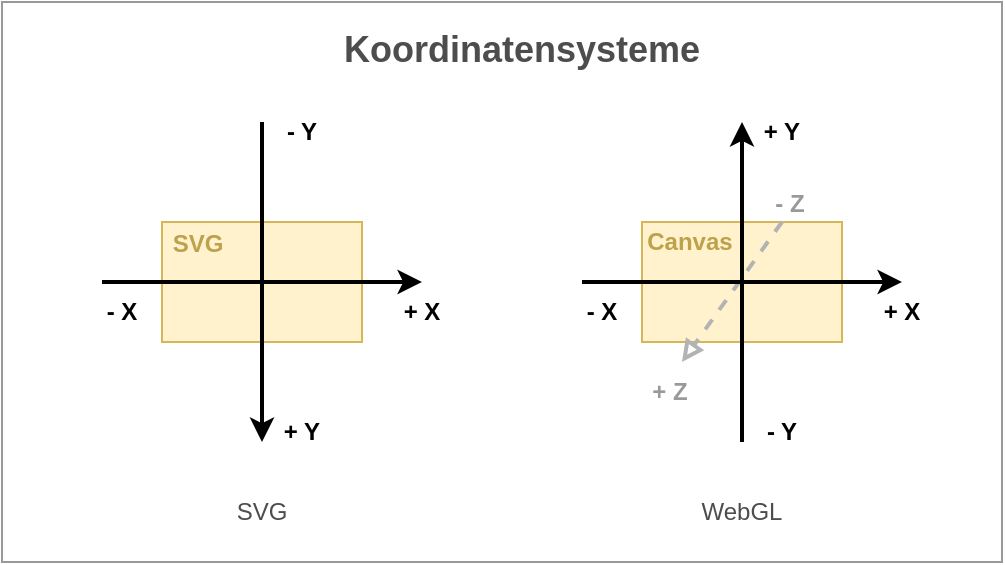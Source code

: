 <mxfile version="20.6.0" type="device"><diagram id="mTP53tYrgUnyFSVIrhn3" name="Seite-1"><mxGraphModel dx="924" dy="482" grid="1" gridSize="10" guides="1" tooltips="1" connect="1" arrows="1" fold="1" page="1" pageScale="1" pageWidth="827" pageHeight="1169" math="0" shadow="0"><root><mxCell id="0"/><mxCell id="1" parent="0"/><mxCell id="46e3bSYpnGEquglbpbRP-23" value="" style="rounded=0;whiteSpace=wrap;html=1;fontColor=#BDA14B;strokeColor=#999999;" vertex="1" parent="1"><mxGeometry x="110" y="20" width="500" height="280" as="geometry"/></mxCell><mxCell id="46e3bSYpnGEquglbpbRP-19" value="" style="rounded=0;whiteSpace=wrap;html=1;fillColor=#fff2cc;strokeColor=#d6b656;" vertex="1" parent="1"><mxGeometry x="430" y="130" width="100" height="60" as="geometry"/></mxCell><mxCell id="46e3bSYpnGEquglbpbRP-16" value="" style="rounded=0;whiteSpace=wrap;html=1;fillColor=#fff2cc;strokeColor=#d6b656;" vertex="1" parent="1"><mxGeometry x="190" y="130" width="100" height="60" as="geometry"/></mxCell><mxCell id="46e3bSYpnGEquglbpbRP-1" value="" style="endArrow=none;startArrow=classic;html=1;rounded=0;strokeWidth=2;startFill=1;endFill=0;" edge="1" parent="1"><mxGeometry width="50" height="50" relative="1" as="geometry"><mxPoint x="240" y="240" as="sourcePoint"/><mxPoint x="240" y="80" as="targetPoint"/></mxGeometry></mxCell><mxCell id="46e3bSYpnGEquglbpbRP-2" value="" style="endArrow=classic;startArrow=none;html=1;rounded=0;strokeWidth=2;startFill=0;" edge="1" parent="1"><mxGeometry width="50" height="50" relative="1" as="geometry"><mxPoint x="160" y="160" as="sourcePoint"/><mxPoint x="320" y="160" as="targetPoint"/></mxGeometry></mxCell><mxCell id="46e3bSYpnGEquglbpbRP-7" value="&lt;b&gt;- Y&lt;/b&gt;" style="text;html=1;strokeColor=none;fillColor=none;align=center;verticalAlign=middle;whiteSpace=wrap;rounded=0;" vertex="1" parent="1"><mxGeometry x="230" y="70" width="60" height="30" as="geometry"/></mxCell><mxCell id="46e3bSYpnGEquglbpbRP-8" value="&lt;b&gt;+ Y&lt;/b&gt;" style="text;html=1;strokeColor=none;fillColor=none;align=center;verticalAlign=middle;whiteSpace=wrap;rounded=0;" vertex="1" parent="1"><mxGeometry x="230" y="220" width="60" height="30" as="geometry"/></mxCell><mxCell id="46e3bSYpnGEquglbpbRP-9" value="&lt;b&gt;+ X&lt;/b&gt;" style="text;html=1;strokeColor=none;fillColor=none;align=center;verticalAlign=middle;whiteSpace=wrap;rounded=0;" vertex="1" parent="1"><mxGeometry x="290" y="160" width="60" height="30" as="geometry"/></mxCell><mxCell id="46e3bSYpnGEquglbpbRP-10" value="&lt;b&gt;- X&lt;/b&gt;" style="text;html=1;strokeColor=none;fillColor=none;align=center;verticalAlign=middle;whiteSpace=wrap;rounded=0;" vertex="1" parent="1"><mxGeometry x="140" y="160" width="60" height="30" as="geometry"/></mxCell><mxCell id="46e3bSYpnGEquglbpbRP-11" value="&lt;b&gt;+ Y&lt;/b&gt;" style="text;html=1;strokeColor=none;fillColor=none;align=center;verticalAlign=middle;whiteSpace=wrap;rounded=0;" vertex="1" parent="1"><mxGeometry x="470" y="70" width="60" height="30" as="geometry"/></mxCell><mxCell id="46e3bSYpnGEquglbpbRP-13" value="&lt;b&gt;- Y&lt;/b&gt;" style="text;html=1;strokeColor=none;fillColor=none;align=center;verticalAlign=middle;whiteSpace=wrap;rounded=0;" vertex="1" parent="1"><mxGeometry x="470" y="220" width="60" height="30" as="geometry"/></mxCell><mxCell id="46e3bSYpnGEquglbpbRP-14" value="&lt;b&gt;+ X&lt;/b&gt;" style="text;html=1;strokeColor=none;fillColor=none;align=center;verticalAlign=middle;whiteSpace=wrap;rounded=0;" vertex="1" parent="1"><mxGeometry x="530" y="160" width="60" height="30" as="geometry"/></mxCell><mxCell id="46e3bSYpnGEquglbpbRP-15" value="&lt;b&gt;- X&lt;/b&gt;" style="text;html=1;strokeColor=none;fillColor=none;align=center;verticalAlign=middle;whiteSpace=wrap;rounded=0;" vertex="1" parent="1"><mxGeometry x="380" y="160" width="60" height="30" as="geometry"/></mxCell><mxCell id="46e3bSYpnGEquglbpbRP-20" value="&lt;b&gt;&lt;font color=&quot;#bda14b&quot;&gt;SVG&lt;/font&gt;&lt;/b&gt;" style="text;html=1;strokeColor=none;fillColor=none;align=center;verticalAlign=middle;whiteSpace=wrap;rounded=0;" vertex="1" parent="1"><mxGeometry x="178" y="126" width="60" height="30" as="geometry"/></mxCell><mxCell id="46e3bSYpnGEquglbpbRP-22" value="&lt;b&gt;&lt;font color=&quot;#bda14b&quot;&gt;Canvas&lt;/font&gt;&lt;/b&gt;" style="text;html=1;strokeColor=none;fillColor=none;align=center;verticalAlign=middle;whiteSpace=wrap;rounded=0;" vertex="1" parent="1"><mxGeometry x="424" y="125" width="60" height="30" as="geometry"/></mxCell><mxCell id="46e3bSYpnGEquglbpbRP-24" value="&lt;font color=&quot;#4d4d4d&quot;&gt;WebGL&lt;/font&gt;" style="text;html=1;strokeColor=none;fillColor=none;align=center;verticalAlign=middle;whiteSpace=wrap;rounded=0;fontColor=#BDA14B;" vertex="1" parent="1"><mxGeometry x="450" y="260" width="60" height="30" as="geometry"/></mxCell><mxCell id="46e3bSYpnGEquglbpbRP-25" value="&lt;font color=&quot;#4d4d4d&quot;&gt;SVG&lt;/font&gt;" style="text;html=1;strokeColor=none;fillColor=none;align=center;verticalAlign=middle;whiteSpace=wrap;rounded=0;fontColor=#BDA14B;" vertex="1" parent="1"><mxGeometry x="210" y="260" width="60" height="30" as="geometry"/></mxCell><mxCell id="46e3bSYpnGEquglbpbRP-26" value="&lt;font style=&quot;font-size: 18px;&quot; color=&quot;#4d4d4d&quot;&gt;&lt;b&gt;Koordinatensysteme&lt;/b&gt;&lt;/font&gt;" style="text;html=1;strokeColor=none;fillColor=none;align=center;verticalAlign=middle;whiteSpace=wrap;rounded=0;fontColor=#BDA14B;" vertex="1" parent="1"><mxGeometry x="340" y="29" width="60" height="30" as="geometry"/></mxCell><mxCell id="46e3bSYpnGEquglbpbRP-27" value="" style="endArrow=block;startArrow=none;html=1;rounded=0;strokeWidth=2;startFill=0;strokeColor=#B3B3B3;endFill=0;dashed=1;" edge="1" parent="1"><mxGeometry width="50" height="50" relative="1" as="geometry"><mxPoint x="500" y="130" as="sourcePoint"/><mxPoint x="450" y="200" as="targetPoint"/></mxGeometry></mxCell><mxCell id="46e3bSYpnGEquglbpbRP-5" value="" style="endArrow=classic;startArrow=none;html=1;rounded=0;strokeWidth=2;startFill=0;" edge="1" parent="1"><mxGeometry width="50" height="50" relative="1" as="geometry"><mxPoint x="480" y="240" as="sourcePoint"/><mxPoint x="480" y="80" as="targetPoint"/></mxGeometry></mxCell><mxCell id="46e3bSYpnGEquglbpbRP-6" value="" style="endArrow=classic;startArrow=none;html=1;rounded=0;strokeWidth=2;startFill=0;" edge="1" parent="1"><mxGeometry width="50" height="50" relative="1" as="geometry"><mxPoint x="400" y="160" as="sourcePoint"/><mxPoint x="560" y="160" as="targetPoint"/></mxGeometry></mxCell><mxCell id="46e3bSYpnGEquglbpbRP-30" value="&lt;b&gt;&lt;font color=&quot;#999999&quot;&gt;+ Z&lt;/font&gt;&lt;/b&gt;" style="text;html=1;strokeColor=none;fillColor=none;align=center;verticalAlign=middle;whiteSpace=wrap;rounded=0;" vertex="1" parent="1"><mxGeometry x="414" y="200" width="60" height="30" as="geometry"/></mxCell><mxCell id="46e3bSYpnGEquglbpbRP-31" value="&lt;b&gt;&lt;font color=&quot;#999999&quot;&gt;- Z&lt;/font&gt;&lt;/b&gt;" style="text;html=1;strokeColor=none;fillColor=none;align=center;verticalAlign=middle;whiteSpace=wrap;rounded=0;" vertex="1" parent="1"><mxGeometry x="474" y="106" width="60" height="30" as="geometry"/></mxCell></root></mxGraphModel></diagram></mxfile>